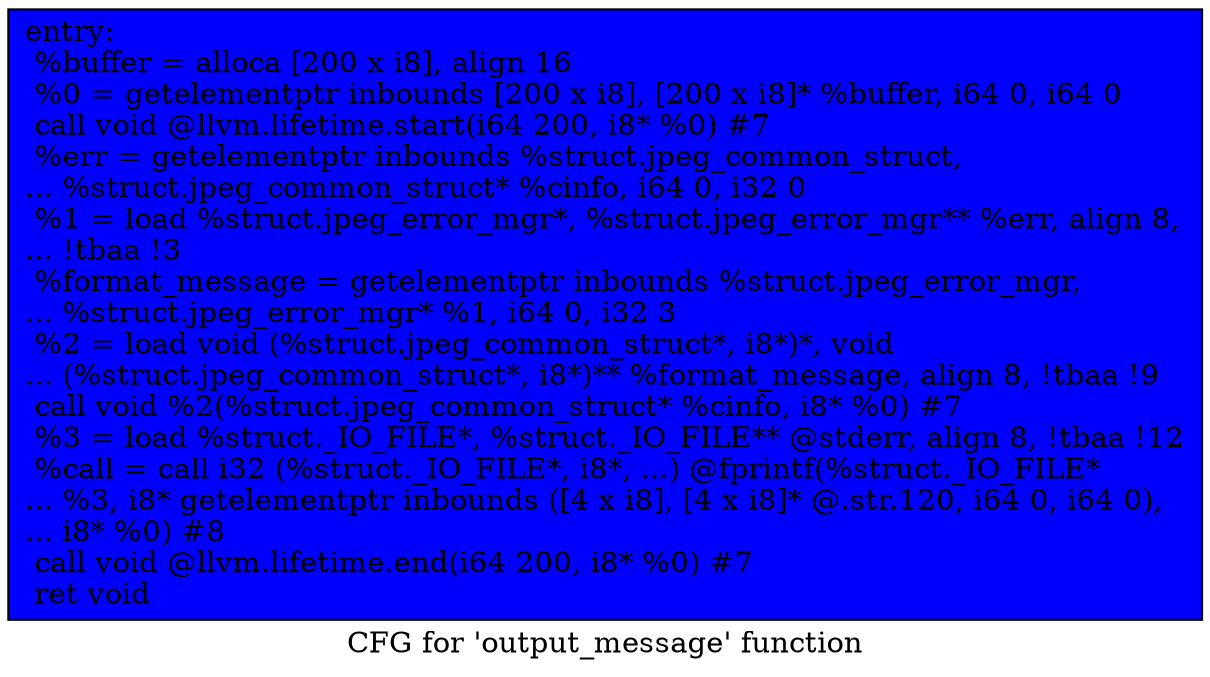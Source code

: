 digraph "CFG for 'output_message' function" {
	label="CFG for 'output_message' function";

	Node0x53dd4a0 [shape=record, style = filled, fillcolor = blue, label="{entry:\l  %buffer = alloca [200 x i8], align 16\l  %0 = getelementptr inbounds [200 x i8], [200 x i8]* %buffer, i64 0, i64 0\l  call void @llvm.lifetime.start(i64 200, i8* %0) #7\l  %err = getelementptr inbounds %struct.jpeg_common_struct,\l... %struct.jpeg_common_struct* %cinfo, i64 0, i32 0\l  %1 = load %struct.jpeg_error_mgr*, %struct.jpeg_error_mgr** %err, align 8,\l... !tbaa !3\l  %format_message = getelementptr inbounds %struct.jpeg_error_mgr,\l... %struct.jpeg_error_mgr* %1, i64 0, i32 3\l  %2 = load void (%struct.jpeg_common_struct*, i8*)*, void\l... (%struct.jpeg_common_struct*, i8*)** %format_message, align 8, !tbaa !9\l  call void %2(%struct.jpeg_common_struct* %cinfo, i8* %0) #7\l  %3 = load %struct._IO_FILE*, %struct._IO_FILE** @stderr, align 8, !tbaa !12\l  %call = call i32 (%struct._IO_FILE*, i8*, ...) @fprintf(%struct._IO_FILE*\l... %3, i8* getelementptr inbounds ([4 x i8], [4 x i8]* @.str.120, i64 0, i64 0),\l... i8* %0) #8\l  call void @llvm.lifetime.end(i64 200, i8* %0) #7\l  ret void\l}"];
}

